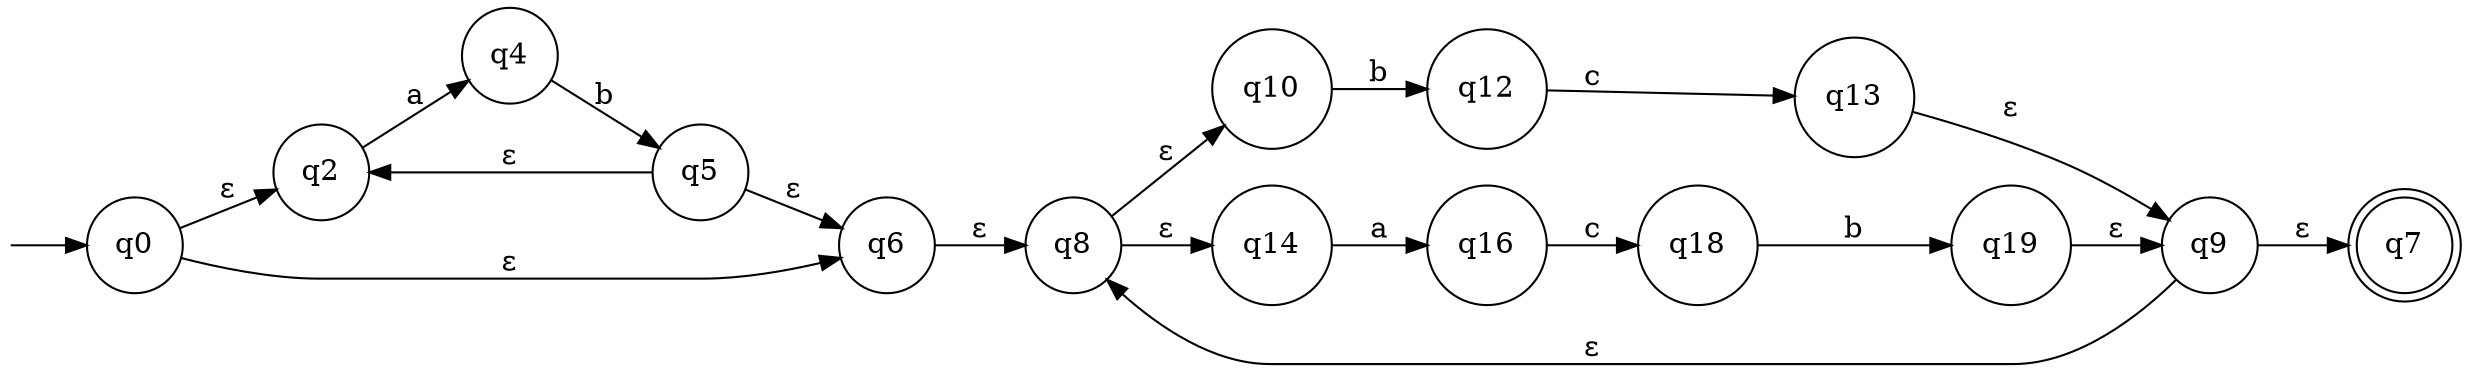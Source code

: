 digraph G {
  rankdir=LR;
  n__ [label="" shape=none width=.0];
  0 [shape=circle label="q0"];
  2 [shape=circle label="q2"];
  4 [shape=circle label="q4"];
  5 [shape=circle label="q5"];
  6 [shape=circle label="q6"];
  7 [shape=doublecircle label="q7"];
  8 [shape=circle label="q8"];
  9 [shape=circle label="q9"];
  10 [shape=circle label="q10"];
  12 [shape=circle label="q12"];
  13 [shape=circle label="q13"];
  14 [shape=circle label="q14"];
  16 [shape=circle label="q16"];
  18 [shape=circle label="q18"];
  19 [shape=circle label="q19"];
  n__ -> 0;
  2 -> 4 [label="a"];
  4 -> 5 [label="b"];
  0 -> 2 [label="ε"];
  0 -> 6 [label="ε"];
  5 -> 2 [label="ε"];
  5 -> 6 [label="ε"];
  10 -> 12 [label="b"];
  12 -> 13 [label="c"];
  14 -> 16 [label="a"];
  16 -> 18 [label="c"];
  18 -> 19 [label="b"];
  8 -> 10 [label="ε"];
  8 -> 14 [label="ε"];
  13 -> 9 [label="ε"];
  19 -> 9 [label="ε"];
  6 -> 8 [label="ε"];
  9 -> 8 [label="ε"];
  9 -> 7 [label="ε"];
}
